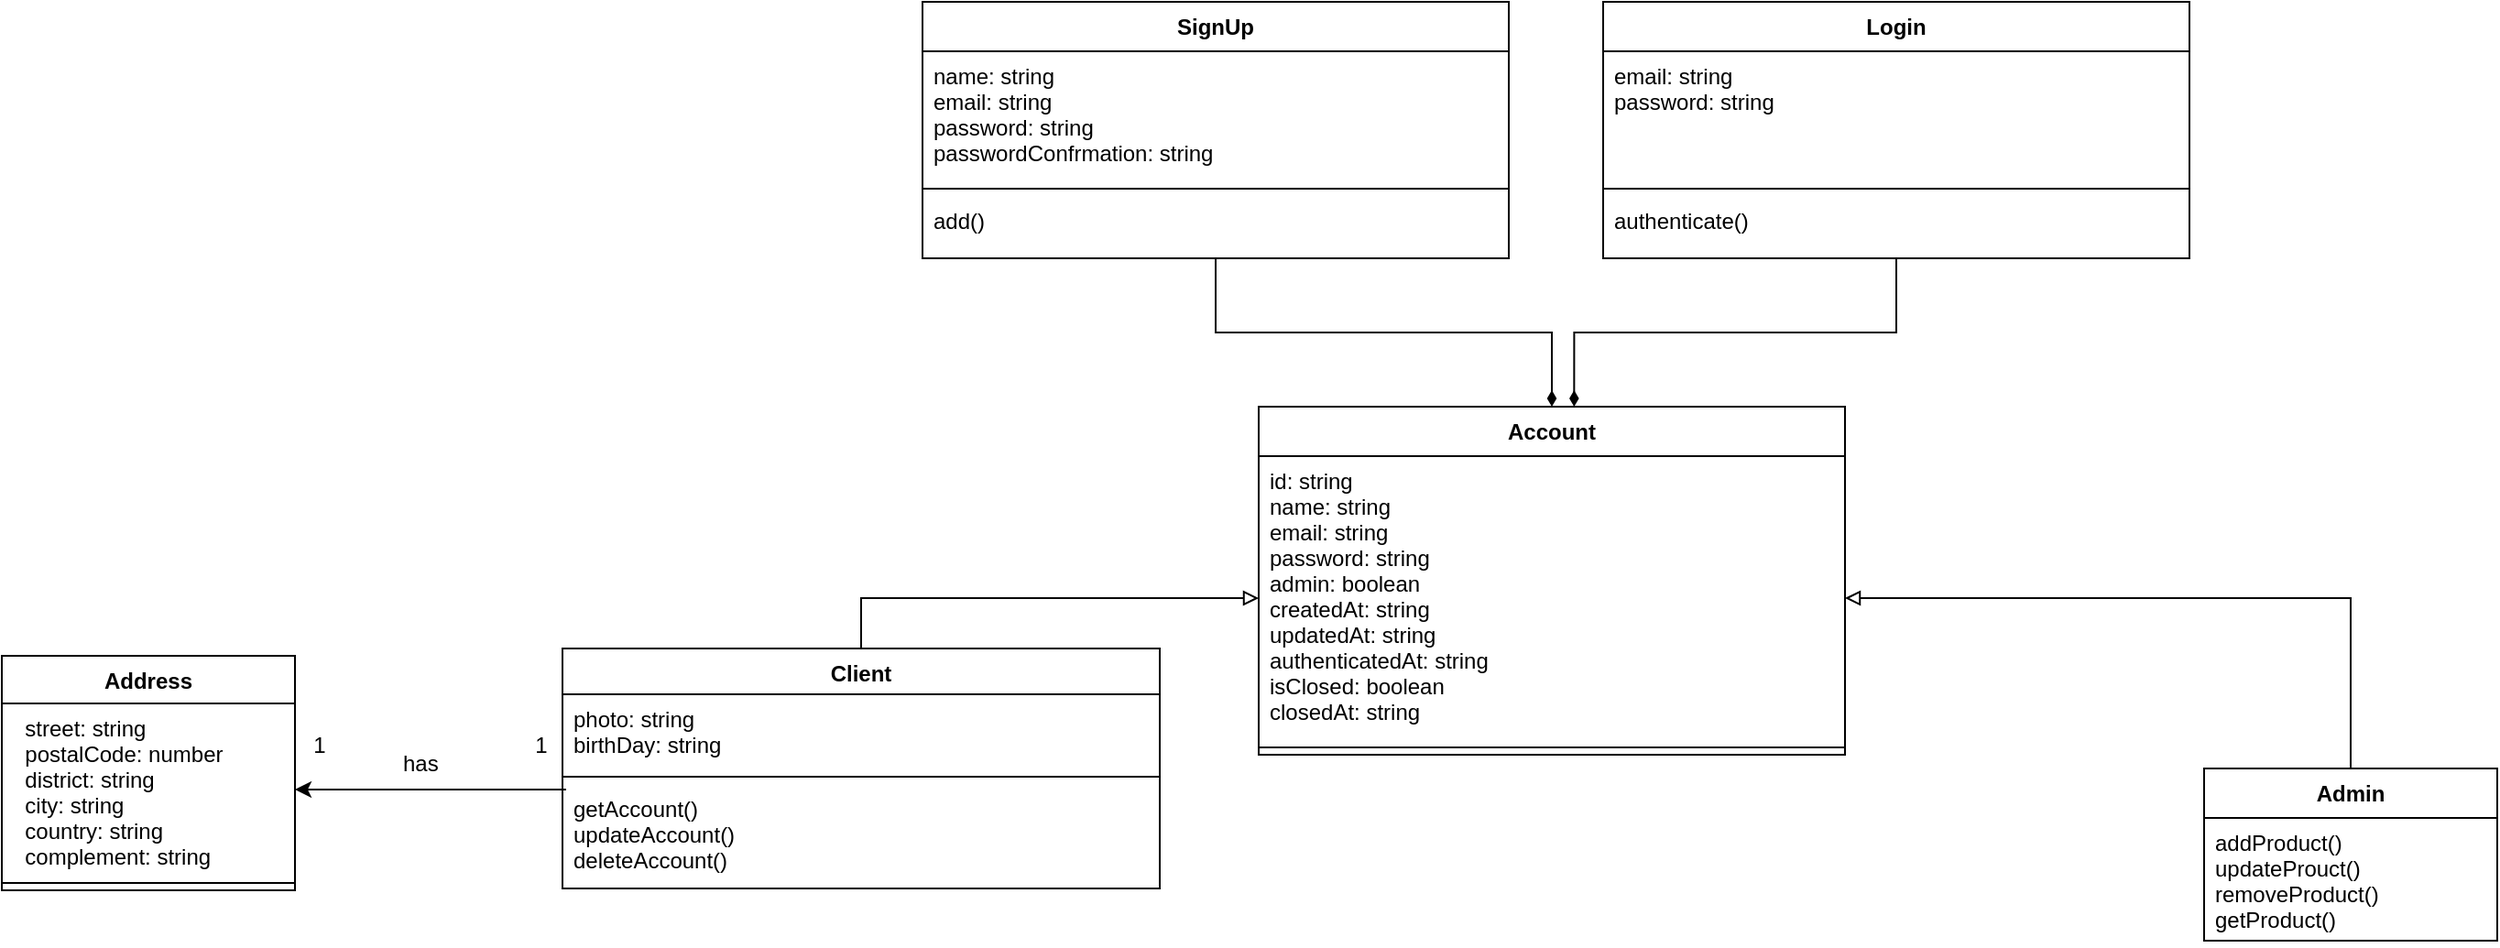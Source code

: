 <mxfile version="12.2.4" pages="1"><diagram id="XhyU7xlqHxBA_4XB7dNm" name="Account"><mxGraphModel dx="824" dy="821" grid="0" gridSize="10" guides="1" tooltips="1" connect="1" arrows="1" fold="1" page="0" pageScale="1" pageWidth="827" pageHeight="1169" math="0" shadow="0"><root><mxCell id="0"/><mxCell id="1" parent="0"/><mxCell id="K6E6BVQt66KrU3n13Uxa-6" value="Account" style="swimlane;fontStyle=1;align=center;verticalAlign=top;childLayout=stackLayout;horizontal=1;startSize=27;horizontalStack=0;resizeParent=1;resizeParentMax=0;resizeLast=0;collapsible=1;marginBottom=0;" parent="1" vertex="1"><mxGeometry x="292" y="62" width="320" height="190" as="geometry"/></mxCell><mxCell id="K6E6BVQt66KrU3n13Uxa-7" value="id: string&#10;name: string&#10;email: string&#10;password: string&#10;admin: boolean&#10;createdAt: string&#10;updatedAt: string&#10;authenticatedAt: string&#10;isClosed: boolean&#10;closedAt: string&#10;" style="text;strokeColor=none;fillColor=none;align=left;verticalAlign=top;spacingLeft=4;spacingRight=4;overflow=hidden;rotatable=0;points=[[0,0.5],[1,0.5]];portConstraint=eastwest;" parent="K6E6BVQt66KrU3n13Uxa-6" vertex="1"><mxGeometry y="27" width="320" height="155" as="geometry"/></mxCell><mxCell id="K6E6BVQt66KrU3n13Uxa-8" value="" style="line;strokeWidth=1;fillColor=none;align=left;verticalAlign=middle;spacingTop=-1;spacingLeft=3;spacingRight=3;rotatable=0;labelPosition=right;points=[];portConstraint=eastwest;" parent="K6E6BVQt66KrU3n13Uxa-6" vertex="1"><mxGeometry y="182" width="320" height="8" as="geometry"/></mxCell><mxCell id="K6E6BVQt66KrU3n13Uxa-19" style="edgeStyle=orthogonalEdgeStyle;rounded=0;orthogonalLoop=1;jettySize=auto;html=1;entryX=0;entryY=0.5;entryDx=0;entryDy=0;endArrow=block;endFill=0;exitX=0.5;exitY=0;exitDx=0;exitDy=0;" parent="1" source="K6E6BVQt66KrU3n13Uxa-11" target="K6E6BVQt66KrU3n13Uxa-7" edge="1"><mxGeometry relative="1" as="geometry"/></mxCell><mxCell id="K6E6BVQt66KrU3n13Uxa-11" value="Client" style="swimlane;fontStyle=1;align=center;verticalAlign=top;childLayout=stackLayout;horizontal=1;startSize=25;horizontalStack=0;resizeParent=1;resizeParentMax=0;resizeLast=0;collapsible=1;marginBottom=0;" parent="1" vertex="1"><mxGeometry x="-88" y="194" width="326" height="131" as="geometry"/></mxCell><mxCell id="K6E6BVQt66KrU3n13Uxa-12" value="photo: string&#10;birthDay: string" style="text;strokeColor=none;fillColor=none;align=left;verticalAlign=top;spacingLeft=4;spacingRight=4;overflow=hidden;rotatable=0;points=[[0,0.5],[1,0.5]];portConstraint=eastwest;" parent="K6E6BVQt66KrU3n13Uxa-11" vertex="1"><mxGeometry y="25" width="326" height="41" as="geometry"/></mxCell><mxCell id="K6E6BVQt66KrU3n13Uxa-13" value="" style="line;strokeWidth=1;fillColor=none;align=left;verticalAlign=middle;spacingTop=-1;spacingLeft=3;spacingRight=3;rotatable=0;labelPosition=right;points=[];portConstraint=eastwest;" parent="K6E6BVQt66KrU3n13Uxa-11" vertex="1"><mxGeometry y="66" width="326" height="8" as="geometry"/></mxCell><mxCell id="8" value="getAccount()&#10;updateAccount()&#10;deleteAccount()" style="text;strokeColor=none;fillColor=none;align=left;verticalAlign=top;spacingLeft=4;spacingRight=4;overflow=hidden;rotatable=0;points=[[0,0.5],[1,0.5]];portConstraint=eastwest;" parent="K6E6BVQt66KrU3n13Uxa-11" vertex="1"><mxGeometry y="74" width="326" height="57" as="geometry"/></mxCell><mxCell id="K6E6BVQt66KrU3n13Uxa-23" style="edgeStyle=orthogonalEdgeStyle;rounded=0;orthogonalLoop=1;jettySize=auto;html=1;entryX=1;entryY=0.5;entryDx=0;entryDy=0;endArrow=block;endFill=0;" parent="1" source="K6E6BVQt66KrU3n13Uxa-20" target="K6E6BVQt66KrU3n13Uxa-7" edge="1"><mxGeometry relative="1" as="geometry"/></mxCell><mxCell id="K6E6BVQt66KrU3n13Uxa-20" value="Admin" style="swimlane;fontStyle=1;align=center;verticalAlign=top;childLayout=stackLayout;horizontal=1;startSize=27;horizontalStack=0;resizeParent=1;resizeParentMax=0;resizeLast=0;collapsible=1;marginBottom=0;" parent="1" vertex="1"><mxGeometry x="808" y="259.5" width="160" height="94" as="geometry"/></mxCell><mxCell id="7" value="addProduct()&#10;updateProuct()&#10;removeProduct()&#10;getProduct()&#10;" style="text;strokeColor=none;fillColor=none;align=left;verticalAlign=top;spacingLeft=4;spacingRight=4;overflow=hidden;rotatable=0;points=[[0,0.5],[1,0.5]];portConstraint=eastwest;" parent="K6E6BVQt66KrU3n13Uxa-20" vertex="1"><mxGeometry y="27" width="160" height="67" as="geometry"/></mxCell><mxCell id="K6E6BVQt66KrU3n13Uxa-24" value="Address" style="swimlane;fontStyle=1;align=center;verticalAlign=top;childLayout=stackLayout;horizontal=1;startSize=26;horizontalStack=0;resizeParent=1;resizeParentMax=0;resizeLast=0;collapsible=1;marginBottom=0;" parent="1" vertex="1"><mxGeometry x="-394" y="198" width="160" height="128" as="geometry"/></mxCell><mxCell id="K6E6BVQt66KrU3n13Uxa-25" value="  street: string&#10;  postalCode: number&#10;  district: string&#10;  city: string&#10;  country: string&#10;  complement: string" style="text;strokeColor=none;fillColor=none;align=left;verticalAlign=top;spacingLeft=4;spacingRight=4;overflow=hidden;rotatable=0;points=[[0,0.5],[1,0.5]];portConstraint=eastwest;" parent="K6E6BVQt66KrU3n13Uxa-24" vertex="1"><mxGeometry y="26" width="160" height="94" as="geometry"/></mxCell><mxCell id="K6E6BVQt66KrU3n13Uxa-26" value="" style="line;strokeWidth=1;fillColor=none;align=left;verticalAlign=middle;spacingTop=-1;spacingLeft=3;spacingRight=3;rotatable=0;labelPosition=right;points=[];portConstraint=eastwest;" parent="K6E6BVQt66KrU3n13Uxa-24" vertex="1"><mxGeometry y="120" width="160" height="8" as="geometry"/></mxCell><mxCell id="CMzWh5FOwvmuOhsNkX_Z-6" style="edgeStyle=orthogonalEdgeStyle;rounded=0;orthogonalLoop=1;jettySize=auto;html=1;entryX=1;entryY=0.5;entryDx=0;entryDy=0;endArrow=classic;endFill=1;exitX=0.006;exitY=0.053;exitDx=0;exitDy=0;exitPerimeter=0;startArrow=none;startFill=0;" parent="1" source="8" target="K6E6BVQt66KrU3n13Uxa-25" edge="1"><mxGeometry relative="1" as="geometry"><mxPoint x="-101" y="267" as="sourcePoint"/></mxGeometry></mxCell><mxCell id="CMzWh5FOwvmuOhsNkX_Z-8" value="1" style="text;html=1;align=center;verticalAlign=middle;resizable=0;points=[];autosize=1;strokeColor=none;fillColor=none;" parent="1" vertex="1"><mxGeometry x="-234" y="233.5" width="25" height="26" as="geometry"/></mxCell><mxCell id="12" style="edgeStyle=orthogonalEdgeStyle;rounded=0;orthogonalLoop=1;jettySize=auto;html=1;entryX=0.5;entryY=0;entryDx=0;entryDy=0;endArrow=diamondThin;endFill=1;" parent="1" source="9" target="K6E6BVQt66KrU3n13Uxa-6" edge="1"><mxGeometry relative="1" as="geometry"/></mxCell><mxCell id="9" value="SignUp" style="swimlane;fontStyle=1;align=center;verticalAlign=top;childLayout=stackLayout;horizontal=1;startSize=27;horizontalStack=0;resizeParent=1;resizeParentMax=0;resizeLast=0;collapsible=1;marginBottom=0;" parent="1" vertex="1"><mxGeometry x="108.5" y="-159" width="320" height="140" as="geometry"/></mxCell><mxCell id="10" value="name: string&#10;email: string&#10;password: string&#10;passwordConfrmation: string" style="text;strokeColor=none;fillColor=none;align=left;verticalAlign=top;spacingLeft=4;spacingRight=4;overflow=hidden;rotatable=0;points=[[0,0.5],[1,0.5]];portConstraint=eastwest;" parent="9" vertex="1"><mxGeometry y="27" width="320" height="71" as="geometry"/></mxCell><mxCell id="11" value="" style="line;strokeWidth=1;fillColor=none;align=left;verticalAlign=middle;spacingTop=-1;spacingLeft=3;spacingRight=3;rotatable=0;labelPosition=right;points=[];portConstraint=eastwest;" parent="9" vertex="1"><mxGeometry y="98" width="320" height="8" as="geometry"/></mxCell><mxCell id="20" value="add()" style="text;strokeColor=none;fillColor=none;align=left;verticalAlign=top;spacingLeft=4;spacingRight=4;overflow=hidden;rotatable=0;points=[[0,0.5],[1,0.5]];portConstraint=eastwest;" parent="9" vertex="1"><mxGeometry y="106" width="320" height="34" as="geometry"/></mxCell><mxCell id="19" style="edgeStyle=orthogonalEdgeStyle;rounded=0;orthogonalLoop=1;jettySize=auto;html=1;entryX=0.538;entryY=0;entryDx=0;entryDy=0;entryPerimeter=0;endArrow=diamondThin;endFill=1;" parent="1" source="16" target="K6E6BVQt66KrU3n13Uxa-6" edge="1"><mxGeometry relative="1" as="geometry"/></mxCell><mxCell id="16" value="Login" style="swimlane;fontStyle=1;align=center;verticalAlign=top;childLayout=stackLayout;horizontal=1;startSize=27;horizontalStack=0;resizeParent=1;resizeParentMax=0;resizeLast=0;collapsible=1;marginBottom=0;" parent="1" vertex="1"><mxGeometry x="480" y="-159" width="320" height="140" as="geometry"/></mxCell><mxCell id="17" value="email: string&#10;password: string" style="text;strokeColor=none;fillColor=none;align=left;verticalAlign=top;spacingLeft=4;spacingRight=4;overflow=hidden;rotatable=0;points=[[0,0.5],[1,0.5]];portConstraint=eastwest;" parent="16" vertex="1"><mxGeometry y="27" width="320" height="71" as="geometry"/></mxCell><mxCell id="18" value="" style="line;strokeWidth=1;fillColor=none;align=left;verticalAlign=middle;spacingTop=-1;spacingLeft=3;spacingRight=3;rotatable=0;labelPosition=right;points=[];portConstraint=eastwest;" parent="16" vertex="1"><mxGeometry y="98" width="320" height="8" as="geometry"/></mxCell><mxCell id="21" value="authenticate()" style="text;strokeColor=none;fillColor=none;align=left;verticalAlign=top;spacingLeft=4;spacingRight=4;overflow=hidden;rotatable=0;points=[[0,0.5],[1,0.5]];portConstraint=eastwest;" parent="16" vertex="1"><mxGeometry y="106" width="320" height="34" as="geometry"/></mxCell><mxCell id="CMzWh5FOwvmuOhsNkX_Z-9" value="1" style="text;html=1;align=center;verticalAlign=middle;resizable=0;points=[];autosize=1;strokeColor=none;fillColor=none;" parent="1" vertex="1"><mxGeometry x="-113" y="234" width="25" height="26" as="geometry"/></mxCell><mxCell id="22" value="has" style="text;html=1;resizable=0;points=[];autosize=1;align=left;verticalAlign=top;spacingTop=-4;" parent="1" vertex="1"><mxGeometry x="-177" y="247" width="29" height="14" as="geometry"/></mxCell></root></mxGraphModel></diagram></mxfile>